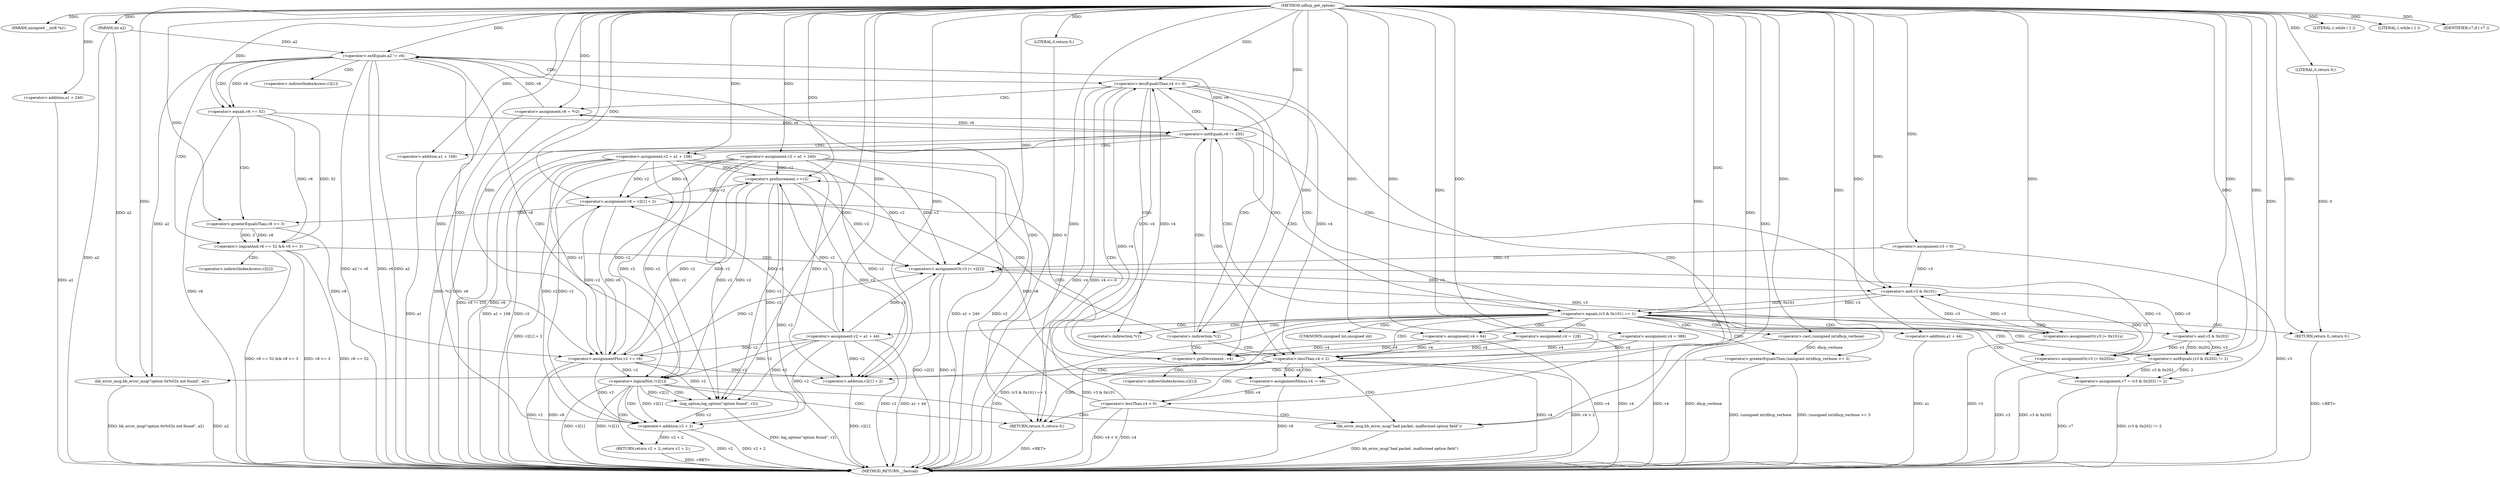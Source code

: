 digraph udhcp_get_option {  
"1000107" [label = "(METHOD,udhcp_get_option)" ]
"1000269" [label = "(METHOD_RETURN,__fastcall)" ]
"1000108" [label = "(PARAM,unsigned __int8 *a1)" ]
"1000109" [label = "(PARAM,int a2)" ]
"1000117" [label = "(<operator>.assignment,v2 = a1 + 240)" ]
"1000119" [label = "(<operator>.addition,a1 + 240)" ]
"1000122" [label = "(<operator>.assignment,v3 = 0)" ]
"1000125" [label = "(<operator>.assignment,v4 = 388)" ]
"1000129" [label = "(LITERAL,1,while ( 1 ))" ]
"1000132" [label = "(LITERAL,1,while ( 1 ))" ]
"1000134" [label = "(<operator>.assignment,v6 = *v2)" ]
"1000142" [label = "(<operator>.preDecrement,--v4)" ]
"1000144" [label = "(<operator>.preIncrement,++v2)" ]
"1000148" [label = "(<operator>.lessEqualsThan,v4 <= 0)" ]
"1000153" [label = "(<operator>.notEquals,v6 != 255)" ]
"1000157" [label = "(<operator>.assignment,v2 = a1 + 108)" ]
"1000159" [label = "(<operator>.addition,a1 + 108)" ]
"1000163" [label = "(<operator>.equals,(v3 & 0x101) == 1)" ]
"1000164" [label = "(<operator>.and,v3 & 0x101)" ]
"1000169" [label = "(<operators>.assignmentOr,v3 |= 0x101u)" ]
"1000172" [label = "(<operator>.assignment,v4 = 128)" ]
"1000177" [label = "(<operator>.assignment,v7 = (v3 & 0x202) != 2)" ]
"1000179" [label = "(<operator>.notEquals,(v3 & 0x202) != 2)" ]
"1000180" [label = "(<operator>.and,v3 & 0x202)" ]
"1000184" [label = "(<operators>.assignmentOr,v3 |= 0x202u)" ]
"1000188" [label = "(IDENTIFIER,v7,if ( v7 ))" ]
"1000191" [label = "(<operator>.greaterEqualsThan,(unsigned int)dhcp_verbose >= 3)" ]
"1000192" [label = "(<operator>.cast,(unsigned int)dhcp_verbose)" ]
"1000196" [label = "(bb_error_msg,bb_error_msg(\"option 0x%02x not found\", a2))" ]
"1000199" [label = "(RETURN,return 0;,return 0;)" ]
"1000200" [label = "(LITERAL,0,return 0;)" ]
"1000201" [label = "(<operator>.assignment,v2 = a1 + 44)" ]
"1000203" [label = "(<operator>.addition,a1 + 44)" ]
"1000206" [label = "(<operator>.assignment,v4 = 64)" ]
"1000210" [label = "(<operator>.lessThan,v4 < 2)" ]
"1000214" [label = "(<operator>.assignment,v8 = v2[1] + 2)" ]
"1000216" [label = "(<operator>.addition,v2[1] + 2)" ]
"1000221" [label = "(<operator>.assignmentMinus,v4 -= v8)" ]
"1000225" [label = "(<operator>.lessThan,v4 < 0)" ]
"1000230" [label = "(<operator>.notEquals,a2 != v6)" ]
"1000235" [label = "(<operator>.logicalAnd,v6 == 52 && v8 >= 3)" ]
"1000236" [label = "(<operator>.equals,v6 == 52)" ]
"1000239" [label = "(<operator>.greaterEqualsThan,v8 >= 3)" ]
"1000242" [label = "(<operators>.assignmentOr,v3 |= v2[2])" ]
"1000247" [label = "(<operator>.assignmentPlus,v2 += v8)" ]
"1000252" [label = "(<operator>.logicalNot,!v2[1])" ]
"1000258" [label = "(bb_error_msg,bb_error_msg(\"bad packet, malformed option field\"))" ]
"1000260" [label = "(RETURN,return 0;,return 0;)" ]
"1000261" [label = "(LITERAL,0,return 0;)" ]
"1000262" [label = "(log_option,log_option(\"option found\", v2))" ]
"1000265" [label = "(RETURN,return v2 + 2;,return v2 + 2;)" ]
"1000266" [label = "(<operator>.addition,v2 + 2)" ]
"1000136" [label = "(<operator>.indirection,*v2)" ]
"1000139" [label = "(<operator>.indirection,*v2)" ]
"1000193" [label = "(UNKNOWN,unsigned int,unsigned int)" ]
"1000217" [label = "(<operator>.indirectIndexAccess,v2[1])" ]
"1000244" [label = "(<operator>.indirectIndexAccess,v2[2])" ]
"1000253" [label = "(<operator>.indirectIndexAccess,v2[1])" ]
  "1000199" -> "1000269"  [ label = "DDG: <RET>"] 
  "1000265" -> "1000269"  [ label = "DDG: <RET>"] 
  "1000260" -> "1000269"  [ label = "DDG: <RET>"] 
  "1000163" -> "1000269"  [ label = "DDG: v3 & 0x101"] 
  "1000191" -> "1000269"  [ label = "DDG: (unsigned int)dhcp_verbose >= 3"] 
  "1000247" -> "1000269"  [ label = "DDG: v8"] 
  "1000144" -> "1000269"  [ label = "DDG: v2"] 
  "1000159" -> "1000269"  [ label = "DDG: a1"] 
  "1000235" -> "1000269"  [ label = "DDG: v6 == 52 && v8 >= 3"] 
  "1000134" -> "1000269"  [ label = "DDG: *v2"] 
  "1000242" -> "1000269"  [ label = "DDG: v3"] 
  "1000266" -> "1000269"  [ label = "DDG: v2"] 
  "1000192" -> "1000269"  [ label = "DDG: dhcp_verbose"] 
  "1000163" -> "1000269"  [ label = "DDG: (v3 & 0x101) == 1"] 
  "1000201" -> "1000269"  [ label = "DDG: a1 + 44"] 
  "1000119" -> "1000269"  [ label = "DDG: a1"] 
  "1000109" -> "1000269"  [ label = "DDG: a2"] 
  "1000221" -> "1000269"  [ label = "DDG: v8"] 
  "1000235" -> "1000269"  [ label = "DDG: v8 >= 3"] 
  "1000242" -> "1000269"  [ label = "DDG: v2[2]"] 
  "1000117" -> "1000269"  [ label = "DDG: v2"] 
  "1000258" -> "1000269"  [ label = "DDG: bb_error_msg(\"bad packet, malformed option field\")"] 
  "1000216" -> "1000269"  [ label = "DDG: v2[1]"] 
  "1000177" -> "1000269"  [ label = "DDG: v7"] 
  "1000230" -> "1000269"  [ label = "DDG: a2 != v6"] 
  "1000210" -> "1000269"  [ label = "DDG: v4"] 
  "1000117" -> "1000269"  [ label = "DDG: a1 + 240"] 
  "1000266" -> "1000269"  [ label = "DDG: v2 + 2"] 
  "1000153" -> "1000269"  [ label = "DDG: v6 != 255"] 
  "1000225" -> "1000269"  [ label = "DDG: v4"] 
  "1000148" -> "1000269"  [ label = "DDG: v4"] 
  "1000179" -> "1000269"  [ label = "DDG: v3 & 0x202"] 
  "1000203" -> "1000269"  [ label = "DDG: a1"] 
  "1000148" -> "1000269"  [ label = "DDG: v4 <= 0"] 
  "1000252" -> "1000269"  [ label = "DDG: v2[1]"] 
  "1000235" -> "1000269"  [ label = "DDG: v6 == 52"] 
  "1000157" -> "1000269"  [ label = "DDG: v2"] 
  "1000236" -> "1000269"  [ label = "DDG: v6"] 
  "1000157" -> "1000269"  [ label = "DDG: a1 + 108"] 
  "1000230" -> "1000269"  [ label = "DDG: v6"] 
  "1000184" -> "1000269"  [ label = "DDG: v3"] 
  "1000206" -> "1000269"  [ label = "DDG: v4"] 
  "1000247" -> "1000269"  [ label = "DDG: v2"] 
  "1000169" -> "1000269"  [ label = "DDG: v3"] 
  "1000252" -> "1000269"  [ label = "DDG: !v2[1]"] 
  "1000225" -> "1000269"  [ label = "DDG: v4 < 0"] 
  "1000230" -> "1000269"  [ label = "DDG: a2"] 
  "1000196" -> "1000269"  [ label = "DDG: a2"] 
  "1000134" -> "1000269"  [ label = "DDG: v6"] 
  "1000125" -> "1000269"  [ label = "DDG: v4"] 
  "1000191" -> "1000269"  [ label = "DDG: (unsigned int)dhcp_verbose"] 
  "1000177" -> "1000269"  [ label = "DDG: (v3 & 0x202) != 2"] 
  "1000196" -> "1000269"  [ label = "DDG: bb_error_msg(\"option 0x%02x not found\", a2)"] 
  "1000214" -> "1000269"  [ label = "DDG: v2[1] + 2"] 
  "1000172" -> "1000269"  [ label = "DDG: v4"] 
  "1000210" -> "1000269"  [ label = "DDG: v4 < 2"] 
  "1000262" -> "1000269"  [ label = "DDG: log_option(\"option found\", v2)"] 
  "1000201" -> "1000269"  [ label = "DDG: v2"] 
  "1000153" -> "1000269"  [ label = "DDG: v6"] 
  "1000122" -> "1000269"  [ label = "DDG: v3"] 
  "1000107" -> "1000108"  [ label = "DDG: "] 
  "1000107" -> "1000109"  [ label = "DDG: "] 
  "1000107" -> "1000117"  [ label = "DDG: "] 
  "1000107" -> "1000119"  [ label = "DDG: "] 
  "1000107" -> "1000122"  [ label = "DDG: "] 
  "1000107" -> "1000125"  [ label = "DDG: "] 
  "1000107" -> "1000129"  [ label = "DDG: "] 
  "1000107" -> "1000132"  [ label = "DDG: "] 
  "1000107" -> "1000134"  [ label = "DDG: "] 
  "1000148" -> "1000142"  [ label = "DDG: v4"] 
  "1000206" -> "1000142"  [ label = "DDG: v4"] 
  "1000125" -> "1000142"  [ label = "DDG: v4"] 
  "1000172" -> "1000142"  [ label = "DDG: v4"] 
  "1000107" -> "1000142"  [ label = "DDG: "] 
  "1000117" -> "1000144"  [ label = "DDG: v2"] 
  "1000157" -> "1000144"  [ label = "DDG: v2"] 
  "1000247" -> "1000144"  [ label = "DDG: v2"] 
  "1000201" -> "1000144"  [ label = "DDG: v2"] 
  "1000107" -> "1000144"  [ label = "DDG: "] 
  "1000142" -> "1000148"  [ label = "DDG: v4"] 
  "1000225" -> "1000148"  [ label = "DDG: v4"] 
  "1000107" -> "1000148"  [ label = "DDG: "] 
  "1000236" -> "1000153"  [ label = "DDG: v6"] 
  "1000134" -> "1000153"  [ label = "DDG: v6"] 
  "1000107" -> "1000153"  [ label = "DDG: "] 
  "1000107" -> "1000157"  [ label = "DDG: "] 
  "1000107" -> "1000159"  [ label = "DDG: "] 
  "1000164" -> "1000163"  [ label = "DDG: v3"] 
  "1000164" -> "1000163"  [ label = "DDG: 0x101"] 
  "1000242" -> "1000164"  [ label = "DDG: v3"] 
  "1000184" -> "1000164"  [ label = "DDG: v3"] 
  "1000169" -> "1000164"  [ label = "DDG: v3"] 
  "1000122" -> "1000164"  [ label = "DDG: v3"] 
  "1000107" -> "1000164"  [ label = "DDG: "] 
  "1000107" -> "1000163"  [ label = "DDG: "] 
  "1000107" -> "1000169"  [ label = "DDG: "] 
  "1000164" -> "1000169"  [ label = "DDG: v3"] 
  "1000107" -> "1000172"  [ label = "DDG: "] 
  "1000179" -> "1000177"  [ label = "DDG: v3 & 0x202"] 
  "1000179" -> "1000177"  [ label = "DDG: 2"] 
  "1000107" -> "1000177"  [ label = "DDG: "] 
  "1000180" -> "1000179"  [ label = "DDG: v3"] 
  "1000180" -> "1000179"  [ label = "DDG: 0x202"] 
  "1000164" -> "1000180"  [ label = "DDG: v3"] 
  "1000107" -> "1000180"  [ label = "DDG: "] 
  "1000107" -> "1000179"  [ label = "DDG: "] 
  "1000107" -> "1000184"  [ label = "DDG: "] 
  "1000180" -> "1000184"  [ label = "DDG: v3"] 
  "1000107" -> "1000188"  [ label = "DDG: "] 
  "1000192" -> "1000191"  [ label = "DDG: dhcp_verbose"] 
  "1000107" -> "1000192"  [ label = "DDG: "] 
  "1000107" -> "1000191"  [ label = "DDG: "] 
  "1000107" -> "1000196"  [ label = "DDG: "] 
  "1000230" -> "1000196"  [ label = "DDG: a2"] 
  "1000109" -> "1000196"  [ label = "DDG: a2"] 
  "1000200" -> "1000199"  [ label = "DDG: 0"] 
  "1000107" -> "1000199"  [ label = "DDG: "] 
  "1000107" -> "1000200"  [ label = "DDG: "] 
  "1000107" -> "1000201"  [ label = "DDG: "] 
  "1000107" -> "1000203"  [ label = "DDG: "] 
  "1000107" -> "1000206"  [ label = "DDG: "] 
  "1000148" -> "1000210"  [ label = "DDG: v4"] 
  "1000206" -> "1000210"  [ label = "DDG: v4"] 
  "1000125" -> "1000210"  [ label = "DDG: v4"] 
  "1000172" -> "1000210"  [ label = "DDG: v4"] 
  "1000107" -> "1000210"  [ label = "DDG: "] 
  "1000117" -> "1000214"  [ label = "DDG: v2"] 
  "1000157" -> "1000214"  [ label = "DDG: v2"] 
  "1000247" -> "1000214"  [ label = "DDG: v2"] 
  "1000144" -> "1000214"  [ label = "DDG: v2"] 
  "1000201" -> "1000214"  [ label = "DDG: v2"] 
  "1000107" -> "1000214"  [ label = "DDG: "] 
  "1000117" -> "1000216"  [ label = "DDG: v2"] 
  "1000157" -> "1000216"  [ label = "DDG: v2"] 
  "1000247" -> "1000216"  [ label = "DDG: v2"] 
  "1000144" -> "1000216"  [ label = "DDG: v2"] 
  "1000201" -> "1000216"  [ label = "DDG: v2"] 
  "1000107" -> "1000216"  [ label = "DDG: "] 
  "1000214" -> "1000221"  [ label = "DDG: v8"] 
  "1000107" -> "1000221"  [ label = "DDG: "] 
  "1000210" -> "1000221"  [ label = "DDG: v4"] 
  "1000221" -> "1000225"  [ label = "DDG: v4"] 
  "1000107" -> "1000225"  [ label = "DDG: "] 
  "1000109" -> "1000230"  [ label = "DDG: a2"] 
  "1000107" -> "1000230"  [ label = "DDG: "] 
  "1000134" -> "1000230"  [ label = "DDG: v6"] 
  "1000153" -> "1000230"  [ label = "DDG: v6"] 
  "1000236" -> "1000235"  [ label = "DDG: v6"] 
  "1000236" -> "1000235"  [ label = "DDG: 52"] 
  "1000230" -> "1000236"  [ label = "DDG: v6"] 
  "1000107" -> "1000236"  [ label = "DDG: "] 
  "1000239" -> "1000235"  [ label = "DDG: v8"] 
  "1000239" -> "1000235"  [ label = "DDG: 3"] 
  "1000107" -> "1000239"  [ label = "DDG: "] 
  "1000214" -> "1000239"  [ label = "DDG: v8"] 
  "1000117" -> "1000242"  [ label = "DDG: v2"] 
  "1000157" -> "1000242"  [ label = "DDG: v2"] 
  "1000247" -> "1000242"  [ label = "DDG: v2"] 
  "1000144" -> "1000242"  [ label = "DDG: v2"] 
  "1000201" -> "1000242"  [ label = "DDG: v2"] 
  "1000184" -> "1000242"  [ label = "DDG: v3"] 
  "1000169" -> "1000242"  [ label = "DDG: v3"] 
  "1000122" -> "1000242"  [ label = "DDG: v3"] 
  "1000107" -> "1000242"  [ label = "DDG: "] 
  "1000239" -> "1000247"  [ label = "DDG: v8"] 
  "1000107" -> "1000247"  [ label = "DDG: "] 
  "1000214" -> "1000247"  [ label = "DDG: v8"] 
  "1000117" -> "1000247"  [ label = "DDG: v2"] 
  "1000157" -> "1000247"  [ label = "DDG: v2"] 
  "1000144" -> "1000247"  [ label = "DDG: v2"] 
  "1000201" -> "1000247"  [ label = "DDG: v2"] 
  "1000117" -> "1000252"  [ label = "DDG: v2"] 
  "1000157" -> "1000252"  [ label = "DDG: v2"] 
  "1000247" -> "1000252"  [ label = "DDG: v2"] 
  "1000144" -> "1000252"  [ label = "DDG: v2"] 
  "1000201" -> "1000252"  [ label = "DDG: v2"] 
  "1000107" -> "1000258"  [ label = "DDG: "] 
  "1000261" -> "1000260"  [ label = "DDG: 0"] 
  "1000107" -> "1000260"  [ label = "DDG: "] 
  "1000107" -> "1000261"  [ label = "DDG: "] 
  "1000107" -> "1000262"  [ label = "DDG: "] 
  "1000117" -> "1000262"  [ label = "DDG: v2"] 
  "1000252" -> "1000262"  [ label = "DDG: v2[1]"] 
  "1000157" -> "1000262"  [ label = "DDG: v2"] 
  "1000247" -> "1000262"  [ label = "DDG: v2"] 
  "1000144" -> "1000262"  [ label = "DDG: v2"] 
  "1000201" -> "1000262"  [ label = "DDG: v2"] 
  "1000266" -> "1000265"  [ label = "DDG: v2 + 2"] 
  "1000252" -> "1000266"  [ label = "DDG: v2[1]"] 
  "1000262" -> "1000266"  [ label = "DDG: v2"] 
  "1000107" -> "1000266"  [ label = "DDG: "] 
  "1000117" -> "1000266"  [ label = "DDG: v2"] 
  "1000157" -> "1000266"  [ label = "DDG: v2"] 
  "1000247" -> "1000266"  [ label = "DDG: v2"] 
  "1000144" -> "1000266"  [ label = "DDG: v2"] 
  "1000201" -> "1000266"  [ label = "DDG: v2"] 
  "1000139" -> "1000144"  [ label = "CDG: "] 
  "1000139" -> "1000142"  [ label = "CDG: "] 
  "1000139" -> "1000148"  [ label = "CDG: "] 
  "1000139" -> "1000210"  [ label = "CDG: "] 
  "1000139" -> "1000153"  [ label = "CDG: "] 
  "1000148" -> "1000260"  [ label = "CDG: "] 
  "1000148" -> "1000258"  [ label = "CDG: "] 
  "1000148" -> "1000139"  [ label = "CDG: "] 
  "1000148" -> "1000136"  [ label = "CDG: "] 
  "1000148" -> "1000134"  [ label = "CDG: "] 
  "1000148" -> "1000153"  [ label = "CDG: "] 
  "1000153" -> "1000164"  [ label = "CDG: "] 
  "1000153" -> "1000163"  [ label = "CDG: "] 
  "1000153" -> "1000210"  [ label = "CDG: "] 
  "1000153" -> "1000159"  [ label = "CDG: "] 
  "1000153" -> "1000157"  [ label = "CDG: "] 
  "1000163" -> "1000172"  [ label = "CDG: "] 
  "1000163" -> "1000169"  [ label = "CDG: "] 
  "1000163" -> "1000184"  [ label = "CDG: "] 
  "1000163" -> "1000180"  [ label = "CDG: "] 
  "1000163" -> "1000179"  [ label = "CDG: "] 
  "1000163" -> "1000177"  [ label = "CDG: "] 
  "1000163" -> "1000192"  [ label = "CDG: "] 
  "1000163" -> "1000191"  [ label = "CDG: "] 
  "1000163" -> "1000206"  [ label = "CDG: "] 
  "1000163" -> "1000203"  [ label = "CDG: "] 
  "1000163" -> "1000201"  [ label = "CDG: "] 
  "1000163" -> "1000199"  [ label = "CDG: "] 
  "1000163" -> "1000193"  [ label = "CDG: "] 
  "1000163" -> "1000210"  [ label = "CDG: "] 
  "1000163" -> "1000139"  [ label = "CDG: "] 
  "1000163" -> "1000136"  [ label = "CDG: "] 
  "1000163" -> "1000134"  [ label = "CDG: "] 
  "1000163" -> "1000153"  [ label = "CDG: "] 
  "1000191" -> "1000196"  [ label = "CDG: "] 
  "1000210" -> "1000221"  [ label = "CDG: "] 
  "1000210" -> "1000217"  [ label = "CDG: "] 
  "1000210" -> "1000216"  [ label = "CDG: "] 
  "1000210" -> "1000214"  [ label = "CDG: "] 
  "1000210" -> "1000225"  [ label = "CDG: "] 
  "1000210" -> "1000260"  [ label = "CDG: "] 
  "1000210" -> "1000258"  [ label = "CDG: "] 
  "1000225" -> "1000230"  [ label = "CDG: "] 
  "1000225" -> "1000260"  [ label = "CDG: "] 
  "1000225" -> "1000258"  [ label = "CDG: "] 
  "1000230" -> "1000236"  [ label = "CDG: "] 
  "1000230" -> "1000235"  [ label = "CDG: "] 
  "1000230" -> "1000253"  [ label = "CDG: "] 
  "1000230" -> "1000252"  [ label = "CDG: "] 
  "1000230" -> "1000247"  [ label = "CDG: "] 
  "1000230" -> "1000148"  [ label = "CDG: "] 
  "1000235" -> "1000244"  [ label = "CDG: "] 
  "1000235" -> "1000242"  [ label = "CDG: "] 
  "1000236" -> "1000239"  [ label = "CDG: "] 
  "1000252" -> "1000266"  [ label = "CDG: "] 
  "1000252" -> "1000265"  [ label = "CDG: "] 
  "1000252" -> "1000262"  [ label = "CDG: "] 
  "1000252" -> "1000260"  [ label = "CDG: "] 
  "1000252" -> "1000258"  [ label = "CDG: "] 
}
